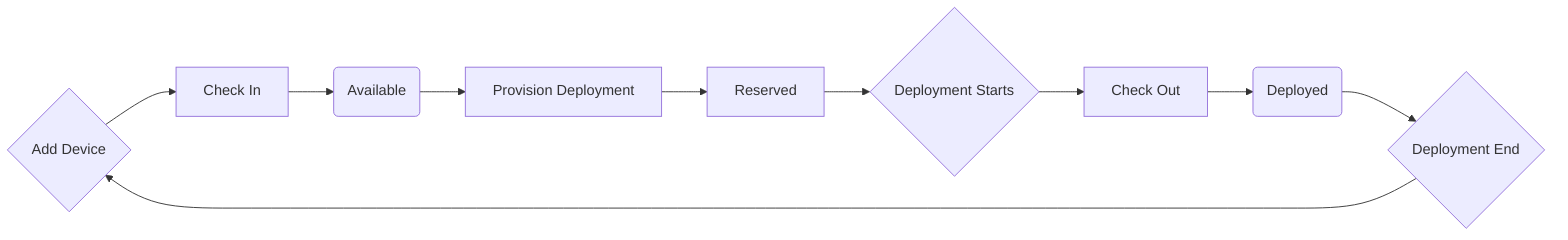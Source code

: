 %% To build:
%% mermaid  docs/device-flow.mmd -o docs/
graph LR
    A{"Add Device"} -->B["Check In"]
    B-->C("Available")
    C-->D["Provision Deployment"]
    D-->E["Reserved"]
    E-->X{"Deployment Starts"}
    X-->F["Check Out"]
    F-->G("Deployed")
    G-->H{"Deployment End"}
    H-->A